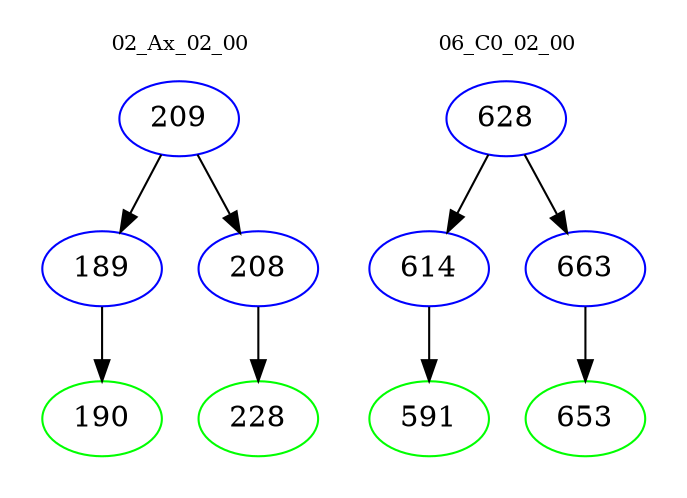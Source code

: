 digraph{
subgraph cluster_0 {
color = white
label = "02_Ax_02_00";
fontsize=10;
T0_209 [label="209", color="blue"]
T0_209 -> T0_189 [color="black"]
T0_189 [label="189", color="blue"]
T0_189 -> T0_190 [color="black"]
T0_190 [label="190", color="green"]
T0_209 -> T0_208 [color="black"]
T0_208 [label="208", color="blue"]
T0_208 -> T0_228 [color="black"]
T0_228 [label="228", color="green"]
}
subgraph cluster_1 {
color = white
label = "06_C0_02_00";
fontsize=10;
T1_628 [label="628", color="blue"]
T1_628 -> T1_614 [color="black"]
T1_614 [label="614", color="blue"]
T1_614 -> T1_591 [color="black"]
T1_591 [label="591", color="green"]
T1_628 -> T1_663 [color="black"]
T1_663 [label="663", color="blue"]
T1_663 -> T1_653 [color="black"]
T1_653 [label="653", color="green"]
}
}
